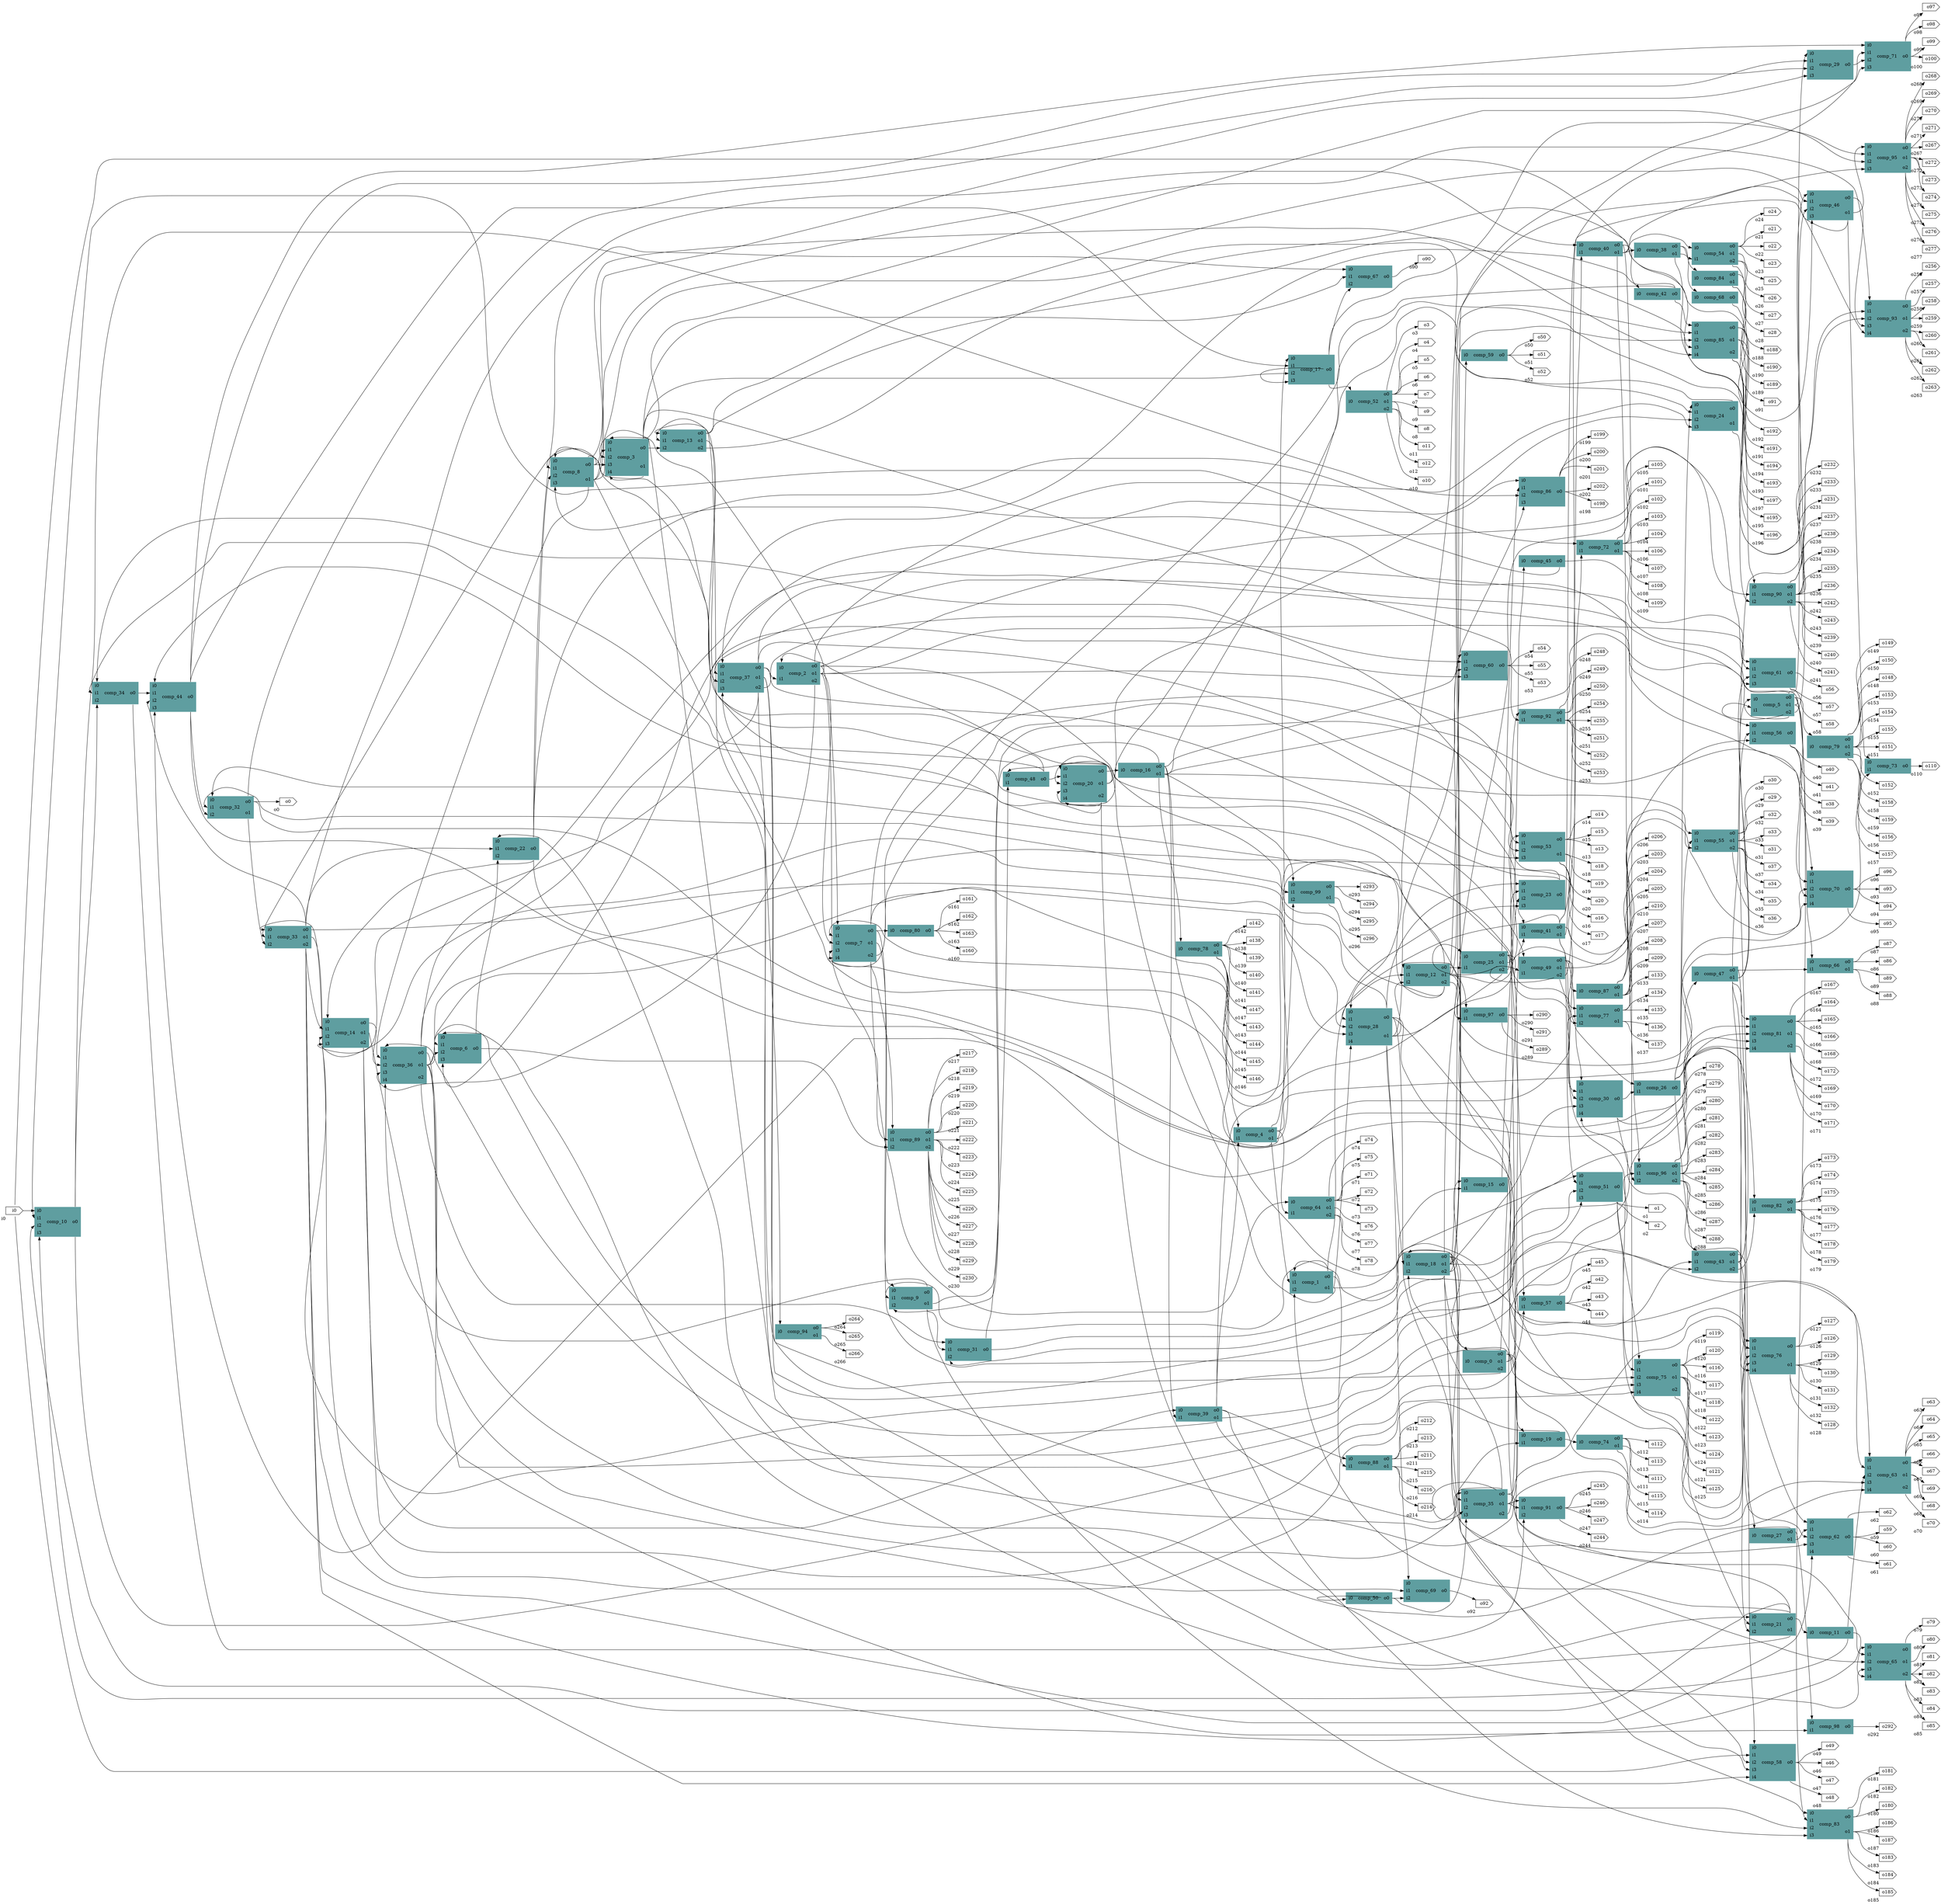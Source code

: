 # test
digraph test {
  graph [rankdir = LR];
  i0[shape=cds,xlabel="i0"]
  o0[shape=cds,xlabel="o0"]
  o1[shape=cds,xlabel="o1"]
  o2[shape=cds,xlabel="o2"]
  o3[shape=cds,xlabel="o3"]
  o4[shape=cds,xlabel="o4"]
  o5[shape=cds,xlabel="o5"]
  o6[shape=cds,xlabel="o6"]
  o7[shape=cds,xlabel="o7"]
  o8[shape=cds,xlabel="o8"]
  o9[shape=cds,xlabel="o9"]
  o10[shape=cds,xlabel="o10"]
  o11[shape=cds,xlabel="o11"]
  o12[shape=cds,xlabel="o12"]
  o13[shape=cds,xlabel="o13"]
  o14[shape=cds,xlabel="o14"]
  o15[shape=cds,xlabel="o15"]
  o16[shape=cds,xlabel="o16"]
  o17[shape=cds,xlabel="o17"]
  o18[shape=cds,xlabel="o18"]
  o19[shape=cds,xlabel="o19"]
  o20[shape=cds,xlabel="o20"]
  o21[shape=cds,xlabel="o21"]
  o22[shape=cds,xlabel="o22"]
  o23[shape=cds,xlabel="o23"]
  o24[shape=cds,xlabel="o24"]
  o25[shape=cds,xlabel="o25"]
  o26[shape=cds,xlabel="o26"]
  o27[shape=cds,xlabel="o27"]
  o28[shape=cds,xlabel="o28"]
  o29[shape=cds,xlabel="o29"]
  o30[shape=cds,xlabel="o30"]
  o31[shape=cds,xlabel="o31"]
  o32[shape=cds,xlabel="o32"]
  o33[shape=cds,xlabel="o33"]
  o34[shape=cds,xlabel="o34"]
  o35[shape=cds,xlabel="o35"]
  o36[shape=cds,xlabel="o36"]
  o37[shape=cds,xlabel="o37"]
  o38[shape=cds,xlabel="o38"]
  o39[shape=cds,xlabel="o39"]
  o40[shape=cds,xlabel="o40"]
  o41[shape=cds,xlabel="o41"]
  o42[shape=cds,xlabel="o42"]
  o43[shape=cds,xlabel="o43"]
  o44[shape=cds,xlabel="o44"]
  o45[shape=cds,xlabel="o45"]
  o46[shape=cds,xlabel="o46"]
  o47[shape=cds,xlabel="o47"]
  o48[shape=cds,xlabel="o48"]
  o49[shape=cds,xlabel="o49"]
  o50[shape=cds,xlabel="o50"]
  o51[shape=cds,xlabel="o51"]
  o52[shape=cds,xlabel="o52"]
  o53[shape=cds,xlabel="o53"]
  o54[shape=cds,xlabel="o54"]
  o55[shape=cds,xlabel="o55"]
  o56[shape=cds,xlabel="o56"]
  o57[shape=cds,xlabel="o57"]
  o58[shape=cds,xlabel="o58"]
  o59[shape=cds,xlabel="o59"]
  o60[shape=cds,xlabel="o60"]
  o61[shape=cds,xlabel="o61"]
  o62[shape=cds,xlabel="o62"]
  o63[shape=cds,xlabel="o63"]
  o64[shape=cds,xlabel="o64"]
  o65[shape=cds,xlabel="o65"]
  o66[shape=cds,xlabel="o66"]
  o67[shape=cds,xlabel="o67"]
  o68[shape=cds,xlabel="o68"]
  o69[shape=cds,xlabel="o69"]
  o70[shape=cds,xlabel="o70"]
  o71[shape=cds,xlabel="o71"]
  o72[shape=cds,xlabel="o72"]
  o73[shape=cds,xlabel="o73"]
  o74[shape=cds,xlabel="o74"]
  o75[shape=cds,xlabel="o75"]
  o76[shape=cds,xlabel="o76"]
  o77[shape=cds,xlabel="o77"]
  o78[shape=cds,xlabel="o78"]
  o79[shape=cds,xlabel="o79"]
  o80[shape=cds,xlabel="o80"]
  o81[shape=cds,xlabel="o81"]
  o82[shape=cds,xlabel="o82"]
  o83[shape=cds,xlabel="o83"]
  o84[shape=cds,xlabel="o84"]
  o85[shape=cds,xlabel="o85"]
  o86[shape=cds,xlabel="o86"]
  o87[shape=cds,xlabel="o87"]
  o88[shape=cds,xlabel="o88"]
  o89[shape=cds,xlabel="o89"]
  o90[shape=cds,xlabel="o90"]
  o91[shape=cds,xlabel="o91"]
  o92[shape=cds,xlabel="o92"]
  o93[shape=cds,xlabel="o93"]
  o94[shape=cds,xlabel="o94"]
  o95[shape=cds,xlabel="o95"]
  o96[shape=cds,xlabel="o96"]
  o97[shape=cds,xlabel="o97"]
  o98[shape=cds,xlabel="o98"]
  o99[shape=cds,xlabel="o99"]
  o100[shape=cds,xlabel="o100"]
  o101[shape=cds,xlabel="o101"]
  o102[shape=cds,xlabel="o102"]
  o103[shape=cds,xlabel="o103"]
  o104[shape=cds,xlabel="o104"]
  o105[shape=cds,xlabel="o105"]
  o106[shape=cds,xlabel="o106"]
  o107[shape=cds,xlabel="o107"]
  o108[shape=cds,xlabel="o108"]
  o109[shape=cds,xlabel="o109"]
  o110[shape=cds,xlabel="o110"]
  o111[shape=cds,xlabel="o111"]
  o112[shape=cds,xlabel="o112"]
  o113[shape=cds,xlabel="o113"]
  o114[shape=cds,xlabel="o114"]
  o115[shape=cds,xlabel="o115"]
  o116[shape=cds,xlabel="o116"]
  o117[shape=cds,xlabel="o117"]
  o118[shape=cds,xlabel="o118"]
  o119[shape=cds,xlabel="o119"]
  o120[shape=cds,xlabel="o120"]
  o121[shape=cds,xlabel="o121"]
  o122[shape=cds,xlabel="o122"]
  o123[shape=cds,xlabel="o123"]
  o124[shape=cds,xlabel="o124"]
  o125[shape=cds,xlabel="o125"]
  o126[shape=cds,xlabel="o126"]
  o127[shape=cds,xlabel="o127"]
  o128[shape=cds,xlabel="o128"]
  o129[shape=cds,xlabel="o129"]
  o130[shape=cds,xlabel="o130"]
  o131[shape=cds,xlabel="o131"]
  o132[shape=cds,xlabel="o132"]
  o133[shape=cds,xlabel="o133"]
  o134[shape=cds,xlabel="o134"]
  o135[shape=cds,xlabel="o135"]
  o136[shape=cds,xlabel="o136"]
  o137[shape=cds,xlabel="o137"]
  o138[shape=cds,xlabel="o138"]
  o139[shape=cds,xlabel="o139"]
  o140[shape=cds,xlabel="o140"]
  o141[shape=cds,xlabel="o141"]
  o142[shape=cds,xlabel="o142"]
  o143[shape=cds,xlabel="o143"]
  o144[shape=cds,xlabel="o144"]
  o145[shape=cds,xlabel="o145"]
  o146[shape=cds,xlabel="o146"]
  o147[shape=cds,xlabel="o147"]
  o148[shape=cds,xlabel="o148"]
  o149[shape=cds,xlabel="o149"]
  o150[shape=cds,xlabel="o150"]
  o151[shape=cds,xlabel="o151"]
  o152[shape=cds,xlabel="o152"]
  o153[shape=cds,xlabel="o153"]
  o154[shape=cds,xlabel="o154"]
  o155[shape=cds,xlabel="o155"]
  o156[shape=cds,xlabel="o156"]
  o157[shape=cds,xlabel="o157"]
  o158[shape=cds,xlabel="o158"]
  o159[shape=cds,xlabel="o159"]
  o160[shape=cds,xlabel="o160"]
  o161[shape=cds,xlabel="o161"]
  o162[shape=cds,xlabel="o162"]
  o163[shape=cds,xlabel="o163"]
  o164[shape=cds,xlabel="o164"]
  o165[shape=cds,xlabel="o165"]
  o166[shape=cds,xlabel="o166"]
  o167[shape=cds,xlabel="o167"]
  o168[shape=cds,xlabel="o168"]
  o169[shape=cds,xlabel="o169"]
  o170[shape=cds,xlabel="o170"]
  o171[shape=cds,xlabel="o171"]
  o172[shape=cds,xlabel="o172"]
  o173[shape=cds,xlabel="o173"]
  o174[shape=cds,xlabel="o174"]
  o175[shape=cds,xlabel="o175"]
  o176[shape=cds,xlabel="o176"]
  o177[shape=cds,xlabel="o177"]
  o178[shape=cds,xlabel="o178"]
  o179[shape=cds,xlabel="o179"]
  o180[shape=cds,xlabel="o180"]
  o181[shape=cds,xlabel="o181"]
  o182[shape=cds,xlabel="o182"]
  o183[shape=cds,xlabel="o183"]
  o184[shape=cds,xlabel="o184"]
  o185[shape=cds,xlabel="o185"]
  o186[shape=cds,xlabel="o186"]
  o187[shape=cds,xlabel="o187"]
  o188[shape=cds,xlabel="o188"]
  o189[shape=cds,xlabel="o189"]
  o190[shape=cds,xlabel="o190"]
  o191[shape=cds,xlabel="o191"]
  o192[shape=cds,xlabel="o192"]
  o193[shape=cds,xlabel="o193"]
  o194[shape=cds,xlabel="o194"]
  o195[shape=cds,xlabel="o195"]
  o196[shape=cds,xlabel="o196"]
  o197[shape=cds,xlabel="o197"]
  o198[shape=cds,xlabel="o198"]
  o199[shape=cds,xlabel="o199"]
  o200[shape=cds,xlabel="o200"]
  o201[shape=cds,xlabel="o201"]
  o202[shape=cds,xlabel="o202"]
  o203[shape=cds,xlabel="o203"]
  o204[shape=cds,xlabel="o204"]
  o205[shape=cds,xlabel="o205"]
  o206[shape=cds,xlabel="o206"]
  o207[shape=cds,xlabel="o207"]
  o208[shape=cds,xlabel="o208"]
  o209[shape=cds,xlabel="o209"]
  o210[shape=cds,xlabel="o210"]
  o211[shape=cds,xlabel="o211"]
  o212[shape=cds,xlabel="o212"]
  o213[shape=cds,xlabel="o213"]
  o214[shape=cds,xlabel="o214"]
  o215[shape=cds,xlabel="o215"]
  o216[shape=cds,xlabel="o216"]
  o217[shape=cds,xlabel="o217"]
  o218[shape=cds,xlabel="o218"]
  o219[shape=cds,xlabel="o219"]
  o220[shape=cds,xlabel="o220"]
  o221[shape=cds,xlabel="o221"]
  o222[shape=cds,xlabel="o222"]
  o223[shape=cds,xlabel="o223"]
  o224[shape=cds,xlabel="o224"]
  o225[shape=cds,xlabel="o225"]
  o226[shape=cds,xlabel="o226"]
  o227[shape=cds,xlabel="o227"]
  o228[shape=cds,xlabel="o228"]
  o229[shape=cds,xlabel="o229"]
  o230[shape=cds,xlabel="o230"]
  o231[shape=cds,xlabel="o231"]
  o232[shape=cds,xlabel="o232"]
  o233[shape=cds,xlabel="o233"]
  o234[shape=cds,xlabel="o234"]
  o235[shape=cds,xlabel="o235"]
  o236[shape=cds,xlabel="o236"]
  o237[shape=cds,xlabel="o237"]
  o238[shape=cds,xlabel="o238"]
  o239[shape=cds,xlabel="o239"]
  o240[shape=cds,xlabel="o240"]
  o241[shape=cds,xlabel="o241"]
  o242[shape=cds,xlabel="o242"]
  o243[shape=cds,xlabel="o243"]
  o244[shape=cds,xlabel="o244"]
  o245[shape=cds,xlabel="o245"]
  o246[shape=cds,xlabel="o246"]
  o247[shape=cds,xlabel="o247"]
  o248[shape=cds,xlabel="o248"]
  o249[shape=cds,xlabel="o249"]
  o250[shape=cds,xlabel="o250"]
  o251[shape=cds,xlabel="o251"]
  o252[shape=cds,xlabel="o252"]
  o253[shape=cds,xlabel="o253"]
  o254[shape=cds,xlabel="o254"]
  o255[shape=cds,xlabel="o255"]
  o256[shape=cds,xlabel="o256"]
  o257[shape=cds,xlabel="o257"]
  o258[shape=cds,xlabel="o258"]
  o259[shape=cds,xlabel="o259"]
  o260[shape=cds,xlabel="o260"]
  o261[shape=cds,xlabel="o261"]
  o262[shape=cds,xlabel="o262"]
  o263[shape=cds,xlabel="o263"]
  o264[shape=cds,xlabel="o264"]
  o265[shape=cds,xlabel="o265"]
  o266[shape=cds,xlabel="o266"]
  o267[shape=cds,xlabel="o267"]
  o268[shape=cds,xlabel="o268"]
  o269[shape=cds,xlabel="o269"]
  o270[shape=cds,xlabel="o270"]
  o271[shape=cds,xlabel="o271"]
  o272[shape=cds,xlabel="o272"]
  o273[shape=cds,xlabel="o273"]
  o274[shape=cds,xlabel="o274"]
  o275[shape=cds,xlabel="o275"]
  o276[shape=cds,xlabel="o276"]
  o277[shape=cds,xlabel="o277"]
  o278[shape=cds,xlabel="o278"]
  o279[shape=cds,xlabel="o279"]
  o280[shape=cds,xlabel="o280"]
  o281[shape=cds,xlabel="o281"]
  o282[shape=cds,xlabel="o282"]
  o283[shape=cds,xlabel="o283"]
  o284[shape=cds,xlabel="o284"]
  o285[shape=cds,xlabel="o285"]
  o286[shape=cds,xlabel="o286"]
  o287[shape=cds,xlabel="o287"]
  o288[shape=cds,xlabel="o288"]
  o289[shape=cds,xlabel="o289"]
  o290[shape=cds,xlabel="o290"]
  o291[shape=cds,xlabel="o291"]
  o292[shape=cds,xlabel="o292"]
  o293[shape=cds,xlabel="o293"]
  o294[shape=cds,xlabel="o294"]
  o295[shape=cds,xlabel="o295"]
  o296[shape=cds,xlabel="o296"]
  comp_0[shape=record; style=filled;color=cadetblue; label="{{<i0>i0}| comp_0 |{<o0>o0|<o1>o1|<o2>o2}}"]
  comp_1[shape=record; style=filled;color=cadetblue; label="{{<i0>i0|<i1>i1|<i2>i2}| comp_1 |{<o0>o0|<o1>o1}}"]
  comp_2[shape=record; style=filled;color=cadetblue; label="{{<i0>i0|<i1>i1}| comp_2 |{<o0>o0|<o1>o1|<o2>o2}}"]
  comp_3[shape=record; style=filled;color=cadetblue; label="{{<i0>i0|<i1>i1|<i2>i2|<i3>i3|<i4>i4}| comp_3 |{<o0>o0|<o1>o1}}"]
  comp_4[shape=record; style=filled;color=cadetblue; label="{{<i0>i0|<i1>i1}| comp_4 |{<o0>o0|<o1>o1}}"]
  comp_5[shape=record; style=filled;color=cadetblue; label="{{<i0>i0|<i1>i1}| comp_5 |{<o0>o0|<o1>o1|<o2>o2}}"]
  comp_6[shape=record; style=filled;color=cadetblue; label="{{<i0>i0|<i1>i1|<i2>i2|<i3>i3}| comp_6 |{<o0>o0}}"]
  comp_7[shape=record; style=filled;color=cadetblue; label="{{<i0>i0|<i1>i1|<i2>i2|<i3>i3|<i4>i4}| comp_7 |{<o0>o0|<o1>o1|<o2>o2}}"]
  comp_8[shape=record; style=filled;color=cadetblue; label="{{<i0>i0|<i1>i1|<i2>i2|<i3>i3}| comp_8 |{<o0>o0|<o1>o1}}"]
  comp_9[shape=record; style=filled;color=cadetblue; label="{{<i0>i0|<i1>i1|<i2>i2}| comp_9 |{<o0>o0|<o1>o1}}"]
  comp_10[shape=record; style=filled;color=cadetblue; label="{{<i0>i0|<i1>i1|<i2>i2|<i3>i3}| comp_10 |{<o0>o0}}"]
  comp_11[shape=record; style=filled;color=cadetblue; label="{{<i0>i0}| comp_11 |{<o0>o0}}"]
  comp_12[shape=record; style=filled;color=cadetblue; label="{{<i0>i0|<i1>i1|<i2>i2}| comp_12 |{<o0>o0|<o1>o1|<o2>o2}}"]
  comp_13[shape=record; style=filled;color=cadetblue; label="{{<i0>i0|<i1>i1|<i2>i2}| comp_13 |{<o0>o0|<o1>o1|<o2>o2}}"]
  comp_14[shape=record; style=filled;color=cadetblue; label="{{<i0>i0|<i1>i1|<i2>i2|<i3>i3}| comp_14 |{<o0>o0|<o1>o1|<o2>o2}}"]
  comp_15[shape=record; style=filled;color=cadetblue; label="{{<i0>i0|<i1>i1}| comp_15 |{<o0>o0}}"]
  comp_16[shape=record; style=filled;color=cadetblue; label="{{<i0>i0}| comp_16 |{<o0>o0|<o1>o1}}"]
  comp_17[shape=record; style=filled;color=cadetblue; label="{{<i0>i0|<i1>i1|<i2>i2|<i3>i3}| comp_17 |{<o0>o0}}"]
  comp_18[shape=record; style=filled;color=cadetblue; label="{{<i0>i0|<i1>i1|<i2>i2}| comp_18 |{<o0>o0|<o1>o1|<o2>o2}}"]
  comp_19[shape=record; style=filled;color=cadetblue; label="{{<i0>i0|<i1>i1}| comp_19 |{<o0>o0}}"]
  comp_20[shape=record; style=filled;color=cadetblue; label="{{<i0>i0|<i1>i1|<i2>i2|<i3>i3|<i4>i4}| comp_20 |{<o0>o0|<o1>o1|<o2>o2}}"]
  comp_21[shape=record; style=filled;color=cadetblue; label="{{<i0>i0|<i1>i1|<i2>i2}| comp_21 |{<o0>o0|<o1>o1}}"]
  comp_22[shape=record; style=filled;color=cadetblue; label="{{<i0>i0|<i1>i1|<i2>i2}| comp_22 |{<o0>o0}}"]
  comp_23[shape=record; style=filled;color=cadetblue; label="{{<i0>i0|<i1>i1|<i2>i2|<i3>i3}| comp_23 |{<o0>o0}}"]
  comp_24[shape=record; style=filled;color=cadetblue; label="{{<i0>i0|<i1>i1|<i2>i2|<i3>i3}| comp_24 |{<o0>o0|<o1>o1}}"]
  comp_25[shape=record; style=filled;color=cadetblue; label="{{<i0>i0|<i1>i1}| comp_25 |{<o0>o0|<o1>o1|<o2>o2}}"]
  comp_26[shape=record; style=filled;color=cadetblue; label="{{<i0>i0|<i1>i1}| comp_26 |{<o0>o0}}"]
  comp_27[shape=record; style=filled;color=cadetblue; label="{{<i0>i0}| comp_27 |{<o0>o0|<o1>o1}}"]
  comp_28[shape=record; style=filled;color=cadetblue; label="{{<i0>i0|<i1>i1|<i2>i2|<i3>i3|<i4>i4}| comp_28 |{<o0>o0|<o1>o1}}"]
  comp_29[shape=record; style=filled;color=cadetblue; label="{{<i0>i0|<i1>i1|<i2>i2|<i3>i3}| comp_29 |{<o0>o0}}"]
  comp_30[shape=record; style=filled;color=cadetblue; label="{{<i0>i0|<i1>i1|<i2>i2|<i3>i3|<i4>i4}| comp_30 |{<o0>o0}}"]
  comp_31[shape=record; style=filled;color=cadetblue; label="{{<i0>i0|<i1>i1|<i2>i2}| comp_31 |{<o0>o0}}"]
  comp_32[shape=record; style=filled;color=cadetblue; label="{{<i0>i0|<i1>i1|<i2>i2}| comp_32 |{<o0>o0|<o1>o1}}"]
  comp_33[shape=record; style=filled;color=cadetblue; label="{{<i0>i0|<i1>i1|<i2>i2}| comp_33 |{<o0>o0|<o1>o1|<o2>o2}}"]
  comp_34[shape=record; style=filled;color=cadetblue; label="{{<i0>i0|<i1>i1|<i2>i2}| comp_34 |{<o0>o0}}"]
  comp_35[shape=record; style=filled;color=cadetblue; label="{{<i0>i0|<i1>i1|<i2>i2|<i3>i3}| comp_35 |{<o0>o0|<o1>o1|<o2>o2}}"]
  comp_36[shape=record; style=filled;color=cadetblue; label="{{<i0>i0|<i1>i1|<i2>i2|<i3>i3|<i4>i4}| comp_36 |{<o0>o0|<o1>o1|<o2>o2}}"]
  comp_37[shape=record; style=filled;color=cadetblue; label="{{<i0>i0|<i1>i1|<i2>i2|<i3>i3}| comp_37 |{<o0>o0|<o1>o1|<o2>o2}}"]
  comp_38[shape=record; style=filled;color=cadetblue; label="{{<i0>i0}| comp_38 |{<o0>o0|<o1>o1}}"]
  comp_39[shape=record; style=filled;color=cadetblue; label="{{<i0>i0|<i1>i1}| comp_39 |{<o0>o0|<o1>o1}}"]
  comp_40[shape=record; style=filled;color=cadetblue; label="{{<i0>i0|<i1>i1}| comp_40 |{<o0>o0|<o1>o1}}"]
  comp_41[shape=record; style=filled;color=cadetblue; label="{{<i0>i0|<i1>i1}| comp_41 |{<o0>o0|<o1>o1}}"]
  comp_42[shape=record; style=filled;color=cadetblue; label="{{<i0>i0}| comp_42 |{<o0>o0}}"]
  comp_43[shape=record; style=filled;color=cadetblue; label="{{<i0>i0|<i1>i1|<i2>i2}| comp_43 |{<o0>o0|<o1>o1|<o2>o2}}"]
  comp_44[shape=record; style=filled;color=cadetblue; label="{{<i0>i0|<i1>i1|<i2>i2|<i3>i3}| comp_44 |{<o0>o0}}"]
  comp_45[shape=record; style=filled;color=cadetblue; label="{{<i0>i0}| comp_45 |{<o0>o0}}"]
  comp_46[shape=record; style=filled;color=cadetblue; label="{{<i0>i0|<i1>i1|<i2>i2|<i3>i3}| comp_46 |{<o0>o0|<o1>o1}}"]
  comp_47[shape=record; style=filled;color=cadetblue; label="{{<i0>i0}| comp_47 |{<o0>o0|<o1>o1}}"]
  comp_48[shape=record; style=filled;color=cadetblue; label="{{<i0>i0|<i1>i1}| comp_48 |{<o0>o0}}"]
  comp_49[shape=record; style=filled;color=cadetblue; label="{{<i0>i0|<i1>i1}| comp_49 |{<o0>o0|<o1>o1|<o2>o2}}"]
  comp_50[shape=record; style=filled;color=cadetblue; label="{{<i0>i0}| comp_50 |{<o0>o0}}"]
  comp_51[shape=record; style=filled;color=cadetblue; label="{{<i0>i0|<i1>i1|<i2>i2|<i3>i3}| comp_51 |{<o0>o0}}"]
  comp_52[shape=record; style=filled;color=cadetblue; label="{{<i0>i0}| comp_52 |{<o0>o0|<o1>o1|<o2>o2}}"]
  comp_53[shape=record; style=filled;color=cadetblue; label="{{<i0>i0|<i1>i1|<i2>i2|<i3>i3}| comp_53 |{<o0>o0|<o1>o1}}"]
  comp_54[shape=record; style=filled;color=cadetblue; label="{{<i0>i0|<i1>i1}| comp_54 |{<o0>o0|<o1>o1|<o2>o2}}"]
  comp_55[shape=record; style=filled;color=cadetblue; label="{{<i0>i0|<i1>i1|<i2>i2}| comp_55 |{<o0>o0|<o1>o1|<o2>o2}}"]
  comp_56[shape=record; style=filled;color=cadetblue; label="{{<i0>i0|<i1>i1|<i2>i2}| comp_56 |{<o0>o0}}"]
  comp_57[shape=record; style=filled;color=cadetblue; label="{{<i0>i0|<i1>i1}| comp_57 |{<o0>o0}}"]
  comp_58[shape=record; style=filled;color=cadetblue; label="{{<i0>i0|<i1>i1|<i2>i2|<i3>i3|<i4>i4}| comp_58 |{<o0>o0}}"]
  comp_59[shape=record; style=filled;color=cadetblue; label="{{<i0>i0}| comp_59 |{<o0>o0}}"]
  comp_60[shape=record; style=filled;color=cadetblue; label="{{<i0>i0|<i1>i1|<i2>i2|<i3>i3}| comp_60 |{<o0>o0}}"]
  comp_61[shape=record; style=filled;color=cadetblue; label="{{<i0>i0|<i1>i1|<i2>i2|<i3>i3}| comp_61 |{<o0>o0}}"]
  comp_62[shape=record; style=filled;color=cadetblue; label="{{<i0>i0|<i1>i1|<i2>i2|<i3>i3|<i4>i4}| comp_62 |{<o0>o0}}"]
  comp_63[shape=record; style=filled;color=cadetblue; label="{{<i0>i0|<i1>i1|<i2>i2|<i3>i3|<i4>i4}| comp_63 |{<o0>o0|<o1>o1|<o2>o2}}"]
  comp_64[shape=record; style=filled;color=cadetblue; label="{{<i0>i0|<i1>i1}| comp_64 |{<o0>o0|<o1>o1|<o2>o2}}"]
  comp_65[shape=record; style=filled;color=cadetblue; label="{{<i0>i0|<i1>i1|<i2>i2|<i3>i3|<i4>i4}| comp_65 |{<o0>o0|<o1>o1|<o2>o2}}"]
  comp_66[shape=record; style=filled;color=cadetblue; label="{{<i0>i0|<i1>i1}| comp_66 |{<o0>o0|<o1>o1}}"]
  comp_67[shape=record; style=filled;color=cadetblue; label="{{<i0>i0|<i1>i1|<i2>i2}| comp_67 |{<o0>o0}}"]
  comp_68[shape=record; style=filled;color=cadetblue; label="{{<i0>i0}| comp_68 |{<o0>o0}}"]
  comp_69[shape=record; style=filled;color=cadetblue; label="{{<i0>i0|<i1>i1|<i2>i2}| comp_69 |{<o0>o0}}"]
  comp_70[shape=record; style=filled;color=cadetblue; label="{{<i0>i0|<i1>i1|<i2>i2|<i3>i3|<i4>i4}| comp_70 |{<o0>o0}}"]
  comp_71[shape=record; style=filled;color=cadetblue; label="{{<i0>i0|<i1>i1|<i2>i2|<i3>i3}| comp_71 |{<o0>o0}}"]
  comp_72[shape=record; style=filled;color=cadetblue; label="{{<i0>i0|<i1>i1}| comp_72 |{<o0>o0|<o1>o1}}"]
  comp_73[shape=record; style=filled;color=cadetblue; label="{{<i0>i0|<i1>i1}| comp_73 |{<o0>o0}}"]
  comp_74[shape=record; style=filled;color=cadetblue; label="{{<i0>i0}| comp_74 |{<o0>o0|<o1>o1}}"]
  comp_75[shape=record; style=filled;color=cadetblue; label="{{<i0>i0|<i1>i1|<i2>i2|<i3>i3|<i4>i4}| comp_75 |{<o0>o0|<o1>o1|<o2>o2}}"]
  comp_76[shape=record; style=filled;color=cadetblue; label="{{<i0>i0|<i1>i1|<i2>i2|<i3>i3|<i4>i4}| comp_76 |{<o0>o0|<o1>o1}}"]
  comp_77[shape=record; style=filled;color=cadetblue; label="{{<i0>i0|<i1>i1|<i2>i2}| comp_77 |{<o0>o0|<o1>o1}}"]
  comp_78[shape=record; style=filled;color=cadetblue; label="{{<i0>i0}| comp_78 |{<o0>o0|<o1>o1}}"]
  comp_79[shape=record; style=filled;color=cadetblue; label="{{<i0>i0}| comp_79 |{<o0>o0|<o1>o1|<o2>o2}}"]
  comp_80[shape=record; style=filled;color=cadetblue; label="{{<i0>i0}| comp_80 |{<o0>o0}}"]
  comp_81[shape=record; style=filled;color=cadetblue; label="{{<i0>i0|<i1>i1|<i2>i2|<i3>i3|<i4>i4}| comp_81 |{<o0>o0|<o1>o1|<o2>o2}}"]
  comp_82[shape=record; style=filled;color=cadetblue; label="{{<i0>i0|<i1>i1}| comp_82 |{<o0>o0|<o1>o1}}"]
  comp_83[shape=record; style=filled;color=cadetblue; label="{{<i0>i0|<i1>i1|<i2>i2|<i3>i3}| comp_83 |{<o0>o0|<o1>o1}}"]
  comp_84[shape=record; style=filled;color=cadetblue; label="{{<i0>i0}| comp_84 |{<o0>o0|<o1>o1}}"]
  comp_85[shape=record; style=filled;color=cadetblue; label="{{<i0>i0|<i1>i1|<i2>i2|<i3>i3|<i4>i4}| comp_85 |{<o0>o0|<o1>o1|<o2>o2}}"]
  comp_86[shape=record; style=filled;color=cadetblue; label="{{<i0>i0|<i1>i1|<i2>i2|<i3>i3}| comp_86 |{<o0>o0}}"]
  comp_87[shape=record; style=filled;color=cadetblue; label="{{<i0>i0}| comp_87 |{<o0>o0|<o1>o1}}"]
  comp_88[shape=record; style=filled;color=cadetblue; label="{{<i0>i0|<i1>i1}| comp_88 |{<o0>o0|<o1>o1}}"]
  comp_89[shape=record; style=filled;color=cadetblue; label="{{<i0>i0|<i1>i1|<i2>i2}| comp_89 |{<o0>o0|<o1>o1|<o2>o2}}"]
  comp_90[shape=record; style=filled;color=cadetblue; label="{{<i0>i0|<i1>i1|<i2>i2}| comp_90 |{<o0>o0|<o1>o1|<o2>o2}}"]
  comp_91[shape=record; style=filled;color=cadetblue; label="{{<i0>i0|<i1>i1|<i2>i2}| comp_91 |{<o0>o0}}"]
  comp_92[shape=record; style=filled;color=cadetblue; label="{{<i0>i0|<i1>i1}| comp_92 |{<o0>o0|<o1>o1}}"]
  comp_93[shape=record; style=filled;color=cadetblue; label="{{<i0>i0|<i1>i1|<i2>i2|<i3>i3|<i4>i4}| comp_93 |{<o0>o0|<o1>o1|<o2>o2}}"]
  comp_94[shape=record; style=filled;color=cadetblue; label="{{<i0>i0}| comp_94 |{<o0>o0|<o1>o1}}"]
  comp_95[shape=record; style=filled;color=cadetblue; label="{{<i0>i0|<i1>i1|<i2>i2|<i3>i3}| comp_95 |{<o0>o0|<o1>o1|<o2>o2}}"]
  comp_96[shape=record; style=filled;color=cadetblue; label="{{<i0>i0|<i1>i1|<i2>i2}| comp_96 |{<o0>o0|<o1>o1|<o2>o2}}"]
  comp_97[shape=record; style=filled;color=cadetblue; label="{{<i0>i0|<i1>i1}| comp_97 |{<o0>o0}}"]
  comp_98[shape=record; style=filled;color=cadetblue; label="{{<i0>i0|<i1>i1}| comp_98 |{<o0>o0}}"]
  comp_99[shape=record; style=filled;color=cadetblue; label="{{<i0>i0|<i1>i1|<i2>i2}| comp_99 |{<o0>o0|<o1>o1}}"]
  i0 -> comp_10:i0;
  i0 -> comp_46:i2;
  i0 -> comp_58:i1;
  comp_0:o0 -> comp_19:i0;
  comp_0:o0 -> comp_58:i2;
  comp_0:o0 -> comp_63:i3;
  comp_0:o0 -> comp_36:i0;
  comp_0:o0 -> comp_41:i1;
  comp_0:o1 -> comp_18:i0;
  comp_0:o1 -> comp_81:i2;
  comp_0:o2 -> comp_37:i3;
  comp_1:o0 -> comp_9:i1;
  comp_1:o0 -> comp_88:i1;
  comp_1:o0 -> comp_23:i3;
  comp_1:o1 -> comp_20:i0;
  comp_1:o1 -> comp_15:i1;
  comp_1:o1 -> comp_28:i4;
  comp_2:o0 -> comp_61:i1;
  comp_2:o0 -> comp_7:i0;
  comp_2:o0 -> comp_99:i1;
  comp_2:o0 -> comp_24:i3;
  comp_2:o1 -> comp_3:i2;
  comp_2:o1 -> comp_89:i1;
  comp_2:o1 -> comp_53:i1;
  comp_2:o1 -> comp_61:i3;
  comp_2:o1 -> comp_7:i2;
  comp_2:o2 -> comp_36:i3;
  comp_3:o0 -> comp_13:i2;
  comp_3:o0 -> comp_17:i2;
  comp_3:o0 -> comp_67:i1;
  comp_3:o0 -> comp_95:i2;
  comp_3:o0 -> comp_92:i1;
  comp_3:o1 -> comp_8:i1;
  comp_4:o0 -> comp_64:i1;
  comp_4:o0 -> comp_73:i1;
  comp_4:o0 -> comp_99:i2;
  comp_4:o1 -> comp_1:i1;
  comp_4:o1 -> comp_44:i3;
  comp_4:o1 -> comp_77:i2;
  comp_4:o1 -> comp_17:i0;
  comp_4:o1 -> comp_7:i3;
  comp_5:o0 -> comp_83:i1;
  comp_5:o0 -> comp_37:i1;
  comp_5:o0 -> comp_29:i0;
  comp_5:o0 -> comp_79:i0;
  comp_5:o0 -> comp_66:i0;
  comp_5:o1 -> comp_70:i3;
  comp_5:o1 -> comp_6:i3;
  comp_5:o2 -> comp_5:i1;
  comp_5:o2 -> comp_46:i0;
  comp_5:o2 -> comp_8:i3;
  comp_6:o0 -> comp_22:i2;
  comp_6:o0 -> comp_89:i2;
  comp_7:o0 -> comp_28:i3;
  comp_7:o0 -> comp_70:i0;
  comp_7:o0 -> comp_9:i0;
  comp_7:o0 -> comp_80:i0;
  comp_7:o1 -> comp_63:i1;
  comp_7:o2 -> comp_89:i0;
  comp_7:o2 -> comp_64:i0;
  comp_7:o2 -> comp_53:i3;
  comp_8:o0 -> comp_3:i1;
  comp_8:o0 -> comp_85:i4;
  comp_8:o0 -> comp_33:i1;
  comp_8:o0 -> comp_3:i3;
  comp_8:o1 -> comp_4:i0;
  comp_8:o1 -> comp_93:i0;
  comp_8:o1 -> comp_29:i3;
  comp_8:o1 -> comp_36:i1;
  comp_8:o1 -> comp_24:i1;
  comp_9:o0 -> comp_36:i4;
  comp_9:o1 -> comp_53:i2;
  comp_9:o1 -> comp_83:i2;
  comp_9:o1 -> comp_31:i1;
  comp_10:o0 -> comp_57:i1;
  comp_10:o0 -> comp_34:i2;
  comp_10:o0 -> comp_86:i2;
  comp_11:o0 -> comp_65:i4;
  comp_11:o0 -> comp_63:i2;
  comp_11:o0 -> comp_10:i3;
  comp_12:o0 -> comp_25:i1;
  comp_12:o0 -> comp_13:i1;
  comp_12:o1 -> comp_23:i1;
  comp_12:o1 -> comp_60:i0;
  comp_12:o1 -> comp_70:i2;
  comp_12:o1 -> comp_59:i0;
  comp_12:o1 -> comp_63:i0;
  comp_12:o2 -> comp_97:i1;
  comp_12:o2 -> comp_32:i1;
  comp_12:o2 -> comp_32:i0;
  comp_13:o0 -> comp_46:i1;
  comp_13:o0 -> comp_85:i3;
  comp_13:o1 -> comp_37:i2;
  comp_13:o2 -> comp_46:i3;
  comp_14:o0 -> comp_36:i2;
  comp_14:o1 -> comp_43:i2;
  comp_14:o2 -> comp_75:i4;
  comp_14:o2 -> comp_39:i0;
  comp_15:o0 -> comp_23:i2;
  comp_16:o0 -> comp_39:i1;
  comp_16:o0 -> comp_43:i1;
  comp_16:o0 -> comp_9:i2;
  comp_16:o0 -> comp_60:i2;
  comp_16:o1 -> comp_55:i0;
  comp_16:o1 -> comp_99:i0;
  comp_16:o1 -> comp_90:i0;
  comp_16:o1 -> comp_78:i0;
  comp_16:o1 -> comp_70:i1;
  comp_17:o0 -> comp_95:i1;
  comp_17:o0 -> comp_67:i2;
  comp_17:o0 -> comp_17:i3;
  comp_17:o0 -> comp_52:i0;
  comp_18:o0 -> comp_75:i3;
  comp_18:o0 -> comp_35:i1;
  comp_18:o0 -> comp_83:i0;
  comp_18:o0 -> comp_90:i1;
  comp_18:o0 -> comp_65:i2;
  comp_18:o1 -> comp_71:i3;
  comp_18:o1 -> comp_30:i3;
  comp_18:o1 -> comp_1:i0;
  comp_18:o1 -> comp_85:i1;
  comp_18:o1 -> comp_81:i4;
  comp_18:o2 -> comp_58:i3;
  comp_18:o2 -> comp_15:i0;
  comp_18:o2 -> comp_31:i2;
  comp_18:o2 -> comp_0:i0;
  comp_18:o2 -> comp_85:i2;
  comp_19:o0 -> comp_74:i0;
  comp_19:o0 -> comp_33:i0;
  comp_20:o0 -> comp_16:i0;
  comp_20:o1 -> comp_48:i0;
  comp_20:o1 -> comp_24:i2;
  comp_20:o1 -> comp_8:i0;
  comp_20:o2 -> comp_3:i4;
  comp_20:o2 -> comp_65:i3;
  comp_20:o2 -> comp_44:i0;
  comp_21:o0 -> comp_10:i2;
  comp_21:o0 -> comp_11:i0;
  comp_21:o0 -> comp_12:i0;
  comp_21:o0 -> comp_1:i2;
  comp_21:o1 -> comp_3:i0;
  comp_22:o0 -> comp_67:i0;
  comp_22:o0 -> comp_72:i0;
  comp_22:o0 -> comp_81:i3;
  comp_22:o0 -> comp_8:i2;
  comp_22:o0 -> comp_14:i0;
  comp_23:o0 -> comp_20:i2;
  comp_23:o0 -> comp_34:i0;
  comp_24:o0 -> comp_20:i4;
  comp_24:o1 -> comp_90:i2;
  comp_25:o0 -> comp_76:i3;
  comp_25:o0 -> comp_86:i1;
  comp_25:o0 -> comp_30:i1;
  comp_25:o0 -> comp_57:i0;
  comp_25:o1 -> comp_53:i0;
  comp_25:o1 -> comp_20:i3;
  comp_25:o1 -> comp_25:i0;
  comp_25:o2 -> comp_7:i1;
  comp_25:o2 -> comp_45:i0;
  comp_26:o0 -> comp_62:i2;
  comp_26:o0 -> comp_43:i0;
  comp_26:o0 -> comp_55:i1;
  comp_26:o0 -> comp_47:i0;
  comp_26:o0 -> comp_24:i0;
  comp_27:o0 -> comp_6:i0;
  comp_27:o0 -> comp_98:i0;
  comp_27:o1 -> comp_62:i1;
  comp_28:o0 -> comp_62:i3;
  comp_28:o0 -> comp_14:i2;
  comp_28:o0 -> comp_23:i0;
  comp_28:o0 -> comp_75:i2;
  comp_28:o0 -> comp_76:i0;
  comp_28:o1 -> comp_18:i1;
  comp_28:o1 -> comp_70:i4;
  comp_28:o1 -> comp_12:i2;
  comp_28:o1 -> comp_69:i0;
  comp_28:o1 -> comp_86:i3;
  comp_29:o0 -> comp_71:i2;
  comp_30:o0 -> comp_26:i1;
  comp_30:o0 -> comp_96:i2;
  comp_30:o0 -> comp_82:i0;
  comp_31:o0 -> comp_51:i0;
  comp_31:o0 -> comp_48:i1;
  comp_32:o0 -> comp_81:i1;
  comp_32:o0 -> o0;
  comp_32:o0 -> comp_29:i1;
  comp_32:o1 -> comp_33:i2;
  comp_33:o0 -> comp_28:i2;
  comp_33:o0 -> comp_44:i2;
  comp_33:o0 -> comp_22:i1;
  comp_33:o0 -> comp_40:i0;
  comp_33:o1 -> comp_51:i2;
  comp_33:o2 -> comp_65:i0;
  comp_33:o2 -> comp_62:i4;
  comp_33:o2 -> comp_58:i4;
  comp_33:o2 -> comp_14:i1;
  comp_34:o0 -> comp_91:i2;
  comp_34:o0 -> comp_44:i1;
  comp_35:o0 -> comp_22:i0;
  comp_35:o0 -> comp_65:i1;
  comp_35:o0 -> comp_35:i2;
  comp_35:o0 -> comp_18:i2;
  comp_35:o0 -> comp_76:i4;
  comp_35:o1 -> comp_91:i0;
  comp_35:o1 -> comp_91:i1;
  comp_35:o1 -> comp_96:i1;
  comp_35:o2 -> comp_92:i0;
  comp_36:o0 -> comp_56:i0;
  comp_36:o0 -> comp_60:i3;
  comp_36:o0 -> comp_35:i0;
  comp_36:o1 -> comp_97:i0;
  comp_36:o1 -> comp_6:i2;
  comp_36:o1 -> comp_12:i1;
  comp_36:o1 -> comp_69:i1;
  comp_36:o1 -> comp_98:i1;
  comp_36:o2 -> comp_31:i0;
  comp_37:o0 -> comp_49:i0;
  comp_37:o0 -> comp_41:i0;
  comp_37:o0 -> comp_2:i1;
  comp_37:o0 -> comp_86:i0;
  comp_37:o1 -> comp_63:i4;
  comp_37:o1 -> comp_21:i0;
  comp_37:o2 -> comp_60:i1;
  comp_37:o2 -> comp_94:i0;
  comp_37:o2 -> comp_14:i3;
  comp_38:o0 -> comp_54:i1;
  comp_38:o0 -> comp_84:i0;
  comp_38:o1 -> comp_93:i2;
  comp_38:o1 -> comp_68:i0;
  comp_39:o0 -> comp_83:i3;
  comp_39:o0 -> comp_4:i1;
  comp_39:o0 -> comp_88:i0;
  comp_39:o0 -> comp_55:i2;
  comp_39:o1 -> comp_19:i1;
  comp_39:o1 -> comp_51:i3;
  comp_39:o1 -> comp_6:i1;
  comp_40:o0 -> comp_21:i1;
  comp_40:o0 -> comp_42:i0;
  comp_40:o1 -> comp_54:i0;
  comp_40:o1 -> comp_96:i0;
  comp_40:o1 -> comp_38:i0;
  comp_40:o1 -> comp_95:i3;
  comp_41:o0 -> comp_72:i1;
  comp_41:o0 -> comp_93:i4;
  comp_41:o0 -> comp_30:i2;
  comp_41:o0 -> comp_28:i1;
  comp_41:o1 -> comp_40:i1;
  comp_41:o1 -> comp_75:i1;
  comp_41:o1 -> comp_51:i1;
  comp_42:o0 -> comp_85:i0;
  comp_42:o0 -> comp_7:i4;
  comp_42:o0 -> comp_37:i0;
  comp_43:o0 -> comp_76:i1;
  comp_43:o1 -> comp_56:i1;
  comp_43:o1 -> comp_30:i4;
  comp_43:o1 -> comp_21:i2;
  comp_43:o2 -> comp_82:i1;
  comp_44:o0 -> comp_17:i1;
  comp_44:o0 -> comp_29:i2;
  comp_44:o0 -> comp_32:i2;
  comp_44:o0 -> comp_71:i0;
  comp_44:o0 -> comp_77:i1;
  comp_45:o0 -> comp_10:i1;
  comp_45:o0 -> comp_61:i0;
  comp_46:o0 -> comp_93:i3;
  comp_46:o1 -> comp_73:i0;
  comp_46:o1 -> comp_95:i0;
  comp_46:o1 -> comp_28:i0;
  comp_47:o0 -> comp_66:i1;
  comp_47:o0 -> comp_58:i0;
  comp_47:o0 -> comp_93:i1;
  comp_47:o1 -> comp_81:i0;
  comp_47:o1 -> comp_27:i0;
  comp_47:o1 -> comp_62:i0;
  comp_47:o1 -> comp_61:i2;
  comp_47:o1 -> comp_5:i0;
  comp_48:o0 -> comp_20:i1;
  comp_48:o0 -> comp_34:i1;
  comp_48:o0 -> comp_2:i0;
  comp_49:o0 -> comp_87:i0;
  comp_49:o0 -> comp_77:i0;
  comp_49:o0 -> comp_30:i0;
  comp_49:o1 -> comp_56:i2;
  comp_49:o2 -> comp_26:i0;
  comp_49:o2 -> comp_49:i1;
  comp_49:o2 -> comp_71:i1;
  comp_50:o0 -> comp_69:i2;
  comp_50:o0 -> comp_35:i3;
  comp_50:o0 -> comp_50:i0;
  comp_51:o0 -> comp_13:i0;
  comp_51:o0 -> comp_76:i2;
  comp_51:o0 -> comp_75:i0;
  comp_51:o0 -> o1;
  comp_51:o0 -> o2;
  comp_52:o0 -> o3;
  comp_52:o0 -> o4;
  comp_52:o0 -> o5;
  comp_52:o0 -> o6;
  comp_52:o0 -> o7;
  comp_52:o1 -> o8;
  comp_52:o1 -> o9;
  comp_52:o2 -> o10;
  comp_52:o2 -> o11;
  comp_52:o2 -> o12;
  comp_53:o0 -> o13;
  comp_53:o0 -> o14;
  comp_53:o0 -> o15;
  comp_53:o1 -> o16;
  comp_53:o1 -> o17;
  comp_53:o1 -> o18;
  comp_53:o1 -> o19;
  comp_53:o1 -> o20;
  comp_54:o0 -> o21;
  comp_54:o0 -> o22;
  comp_54:o0 -> o23;
  comp_54:o0 -> o24;
  comp_54:o1 -> o25;
  comp_54:o2 -> o26;
  comp_54:o2 -> o27;
  comp_54:o2 -> o28;
  comp_55:o0 -> o29;
  comp_55:o0 -> o30;
  comp_55:o1 -> o31;
  comp_55:o1 -> o32;
  comp_55:o1 -> o33;
  comp_55:o2 -> o34;
  comp_55:o2 -> o35;
  comp_55:o2 -> o36;
  comp_55:o2 -> o37;
  comp_56:o0 -> o38;
  comp_56:o0 -> o39;
  comp_56:o0 -> o40;
  comp_56:o0 -> o41;
  comp_57:o0 -> o42;
  comp_57:o0 -> o43;
  comp_57:o0 -> o44;
  comp_57:o0 -> o45;
  comp_58:o0 -> o46;
  comp_58:o0 -> o47;
  comp_58:o0 -> o48;
  comp_58:o0 -> o49;
  comp_59:o0 -> o50;
  comp_59:o0 -> o51;
  comp_59:o0 -> o52;
  comp_60:o0 -> o53;
  comp_60:o0 -> o54;
  comp_60:o0 -> o55;
  comp_61:o0 -> o56;
  comp_61:o0 -> o57;
  comp_61:o0 -> o58;
  comp_62:o0 -> o59;
  comp_62:o0 -> o60;
  comp_62:o0 -> o61;
  comp_62:o0 -> o62;
  comp_63:o0 -> o63;
  comp_63:o0 -> o64;
  comp_63:o0 -> o65;
  comp_63:o0 -> o66;
  comp_63:o0 -> o67;
  comp_63:o1 -> o68;
  comp_63:o1 -> o69;
  comp_63:o2 -> o70;
  comp_64:o0 -> o71;
  comp_64:o0 -> o72;
  comp_64:o0 -> o73;
  comp_64:o0 -> o74;
  comp_64:o0 -> o75;
  comp_64:o1 -> o76;
  comp_64:o2 -> o77;
  comp_64:o2 -> o78;
  comp_65:o0 -> o79;
  comp_65:o1 -> o80;
  comp_65:o2 -> o81;
  comp_65:o2 -> o82;
  comp_65:o2 -> o83;
  comp_65:o2 -> o84;
  comp_65:o2 -> o85;
  comp_66:o0 -> o86;
  comp_66:o0 -> o87;
  comp_66:o1 -> o88;
  comp_66:o1 -> o89;
  comp_67:o0 -> o90;
  comp_68:o0 -> o91;
  comp_69:o0 -> o92;
  comp_70:o0 -> o93;
  comp_70:o0 -> o94;
  comp_70:o0 -> o95;
  comp_70:o0 -> o96;
  comp_71:o0 -> o97;
  comp_71:o0 -> o98;
  comp_71:o0 -> o99;
  comp_71:o0 -> o100;
  comp_72:o0 -> o101;
  comp_72:o0 -> o102;
  comp_72:o0 -> o103;
  comp_72:o0 -> o104;
  comp_72:o0 -> o105;
  comp_72:o1 -> o106;
  comp_72:o1 -> o107;
  comp_72:o1 -> o108;
  comp_72:o1 -> o109;
  comp_73:o0 -> o110;
  comp_74:o0 -> o111;
  comp_74:o0 -> o112;
  comp_74:o0 -> o113;
  comp_74:o1 -> o114;
  comp_74:o1 -> o115;
  comp_75:o0 -> o116;
  comp_75:o0 -> o117;
  comp_75:o0 -> o118;
  comp_75:o0 -> o119;
  comp_75:o0 -> o120;
  comp_75:o1 -> o121;
  comp_75:o1 -> o122;
  comp_75:o1 -> o123;
  comp_75:o1 -> o124;
  comp_75:o2 -> o125;
  comp_76:o0 -> o126;
  comp_76:o0 -> o127;
  comp_76:o1 -> o128;
  comp_76:o1 -> o129;
  comp_76:o1 -> o130;
  comp_76:o1 -> o131;
  comp_76:o1 -> o132;
  comp_77:o0 -> o133;
  comp_77:o0 -> o134;
  comp_77:o0 -> o135;
  comp_77:o1 -> o136;
  comp_77:o1 -> o137;
  comp_78:o0 -> o138;
  comp_78:o0 -> o139;
  comp_78:o0 -> o140;
  comp_78:o0 -> o141;
  comp_78:o0 -> o142;
  comp_78:o1 -> o143;
  comp_78:o1 -> o144;
  comp_78:o1 -> o145;
  comp_78:o1 -> o146;
  comp_78:o1 -> o147;
  comp_79:o0 -> o148;
  comp_79:o0 -> o149;
  comp_79:o0 -> o150;
  comp_79:o1 -> o151;
  comp_79:o1 -> o152;
  comp_79:o1 -> o153;
  comp_79:o1 -> o154;
  comp_79:o1 -> o155;
  comp_79:o2 -> o156;
  comp_79:o2 -> o157;
  comp_79:o2 -> o158;
  comp_79:o2 -> o159;
  comp_80:o0 -> o160;
  comp_80:o0 -> o161;
  comp_80:o0 -> o162;
  comp_80:o0 -> o163;
  comp_81:o0 -> o164;
  comp_81:o0 -> o165;
  comp_81:o0 -> o166;
  comp_81:o0 -> o167;
  comp_81:o1 -> o168;
  comp_81:o2 -> o169;
  comp_81:o2 -> o170;
  comp_81:o2 -> o171;
  comp_81:o2 -> o172;
  comp_82:o0 -> o173;
  comp_82:o0 -> o174;
  comp_82:o0 -> o175;
  comp_82:o1 -> o176;
  comp_82:o1 -> o177;
  comp_82:o1 -> o178;
  comp_82:o1 -> o179;
  comp_83:o0 -> o180;
  comp_83:o0 -> o181;
  comp_83:o0 -> o182;
  comp_83:o1 -> o183;
  comp_83:o1 -> o184;
  comp_83:o1 -> o185;
  comp_83:o1 -> o186;
  comp_83:o1 -> o187;
  comp_84:o0 -> o188;
  comp_84:o1 -> o189;
  comp_84:o1 -> o190;
  comp_85:o0 -> o191;
  comp_85:o0 -> o192;
  comp_85:o1 -> o193;
  comp_85:o1 -> o194;
  comp_85:o2 -> o195;
  comp_85:o2 -> o196;
  comp_85:o2 -> o197;
  comp_86:o0 -> o198;
  comp_86:o0 -> o199;
  comp_86:o0 -> o200;
  comp_86:o0 -> o201;
  comp_86:o0 -> o202;
  comp_87:o0 -> o203;
  comp_87:o0 -> o204;
  comp_87:o0 -> o205;
  comp_87:o0 -> o206;
  comp_87:o1 -> o207;
  comp_87:o1 -> o208;
  comp_87:o1 -> o209;
  comp_87:o1 -> o210;
  comp_88:o0 -> o211;
  comp_88:o0 -> o212;
  comp_88:o0 -> o213;
  comp_88:o1 -> o214;
  comp_88:o1 -> o215;
  comp_88:o1 -> o216;
  comp_89:o0 -> o217;
  comp_89:o0 -> o218;
  comp_89:o0 -> o219;
  comp_89:o0 -> o220;
  comp_89:o0 -> o221;
  comp_89:o1 -> o222;
  comp_89:o1 -> o223;
  comp_89:o1 -> o224;
  comp_89:o1 -> o225;
  comp_89:o2 -> o226;
  comp_89:o2 -> o227;
  comp_89:o2 -> o228;
  comp_89:o2 -> o229;
  comp_89:o2 -> o230;
  comp_90:o0 -> o231;
  comp_90:o0 -> o232;
  comp_90:o0 -> o233;
  comp_90:o1 -> o234;
  comp_90:o1 -> o235;
  comp_90:o1 -> o236;
  comp_90:o1 -> o237;
  comp_90:o1 -> o238;
  comp_90:o2 -> o239;
  comp_90:o2 -> o240;
  comp_90:o2 -> o241;
  comp_90:o2 -> o242;
  comp_90:o2 -> o243;
  comp_91:o0 -> o244;
  comp_91:o0 -> o245;
  comp_91:o0 -> o246;
  comp_91:o0 -> o247;
  comp_92:o0 -> o248;
  comp_92:o0 -> o249;
  comp_92:o0 -> o250;
  comp_92:o1 -> o251;
  comp_92:o1 -> o252;
  comp_92:o1 -> o253;
  comp_92:o1 -> o254;
  comp_92:o1 -> o255;
  comp_93:o0 -> o256;
  comp_93:o0 -> o257;
  comp_93:o1 -> o258;
  comp_93:o1 -> o259;
  comp_93:o2 -> o260;
  comp_93:o2 -> o261;
  comp_93:o2 -> o262;
  comp_93:o2 -> o263;
  comp_94:o0 -> o264;
  comp_94:o0 -> o265;
  comp_94:o1 -> o266;
  comp_95:o0 -> o267;
  comp_95:o0 -> o268;
  comp_95:o0 -> o269;
  comp_95:o0 -> o270;
  comp_95:o0 -> o271;
  comp_95:o1 -> o272;
  comp_95:o1 -> o273;
  comp_95:o1 -> o274;
  comp_95:o2 -> o275;
  comp_95:o2 -> o276;
  comp_95:o2 -> o277;
  comp_96:o0 -> o278;
  comp_96:o0 -> o279;
  comp_96:o0 -> o280;
  comp_96:o0 -> o281;
  comp_96:o1 -> o282;
  comp_96:o1 -> o283;
  comp_96:o1 -> o284;
  comp_96:o1 -> o285;
  comp_96:o2 -> o286;
  comp_96:o2 -> o287;
  comp_96:o2 -> o288;
  comp_97:o0 -> o289;
  comp_97:o0 -> o290;
  comp_97:o0 -> o291;
  comp_98:o0 -> o292;
  comp_99:o0 -> o293;
  comp_99:o0 -> o294;
  comp_99:o1 -> o295;
  comp_99:o1 -> o296;
}
